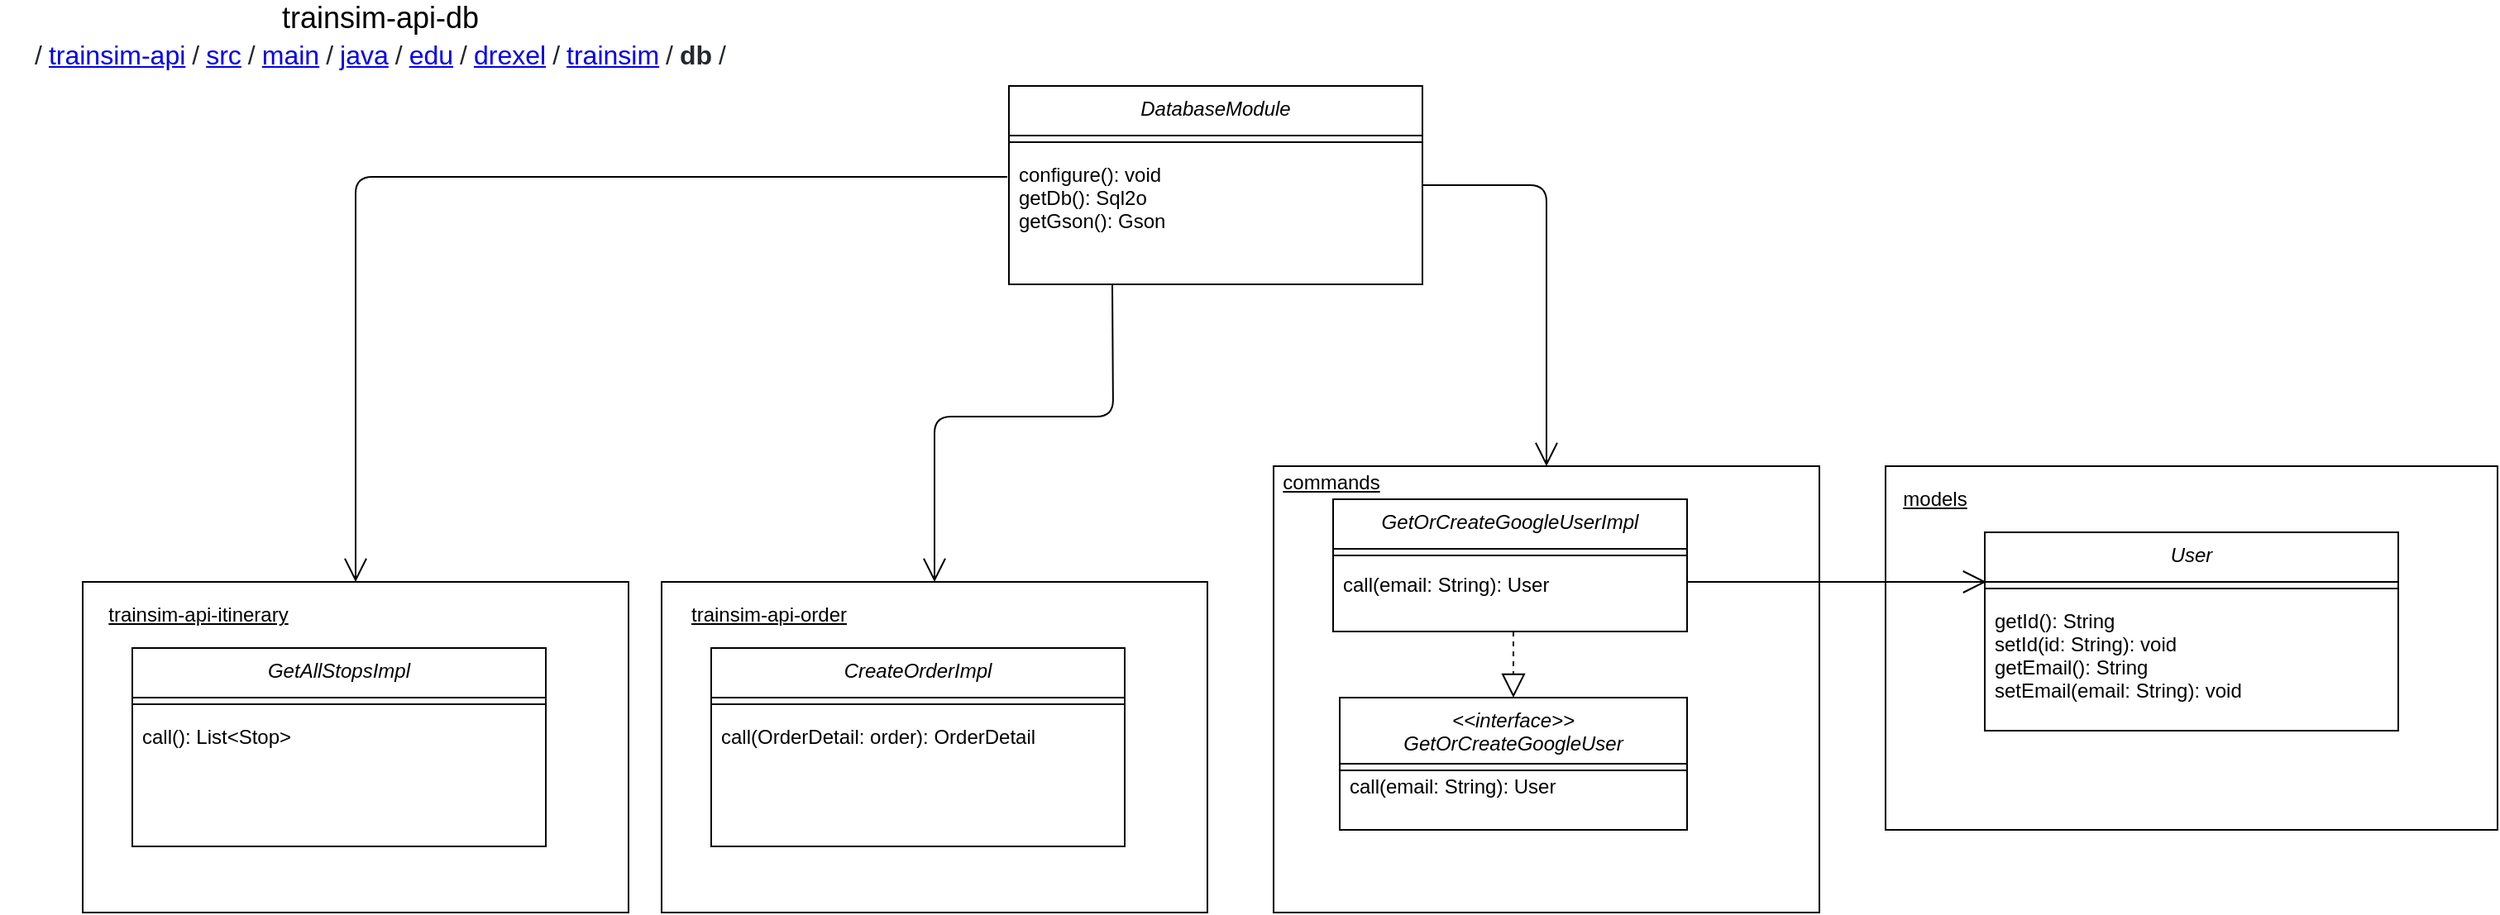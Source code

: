 <mxfile version="15.0.2" type="device"><diagram id="z2kn60p2wp-lbN9GHVsB" name="Page-1"><mxGraphModel dx="1662" dy="1805" grid="1" gridSize="10" guides="1" tooltips="1" connect="1" arrows="1" fold="1" page="1" pageScale="1" pageWidth="1700" pageHeight="1100" math="0" shadow="0"><root><mxCell id="0"/><mxCell id="1" parent="0"/><mxCell id="ZKDESaR5D45vB46MsVBR-27" value="" style="rounded=0;whiteSpace=wrap;html=1;" vertex="1" parent="1"><mxGeometry x="60" y="-730" width="330" height="200" as="geometry"/></mxCell><mxCell id="ZKDESaR5D45vB46MsVBR-2" value="" style="rounded=0;whiteSpace=wrap;html=1;" vertex="1" parent="1"><mxGeometry x="1150" y="-800" width="370" height="220" as="geometry"/></mxCell><mxCell id="ZKDESaR5D45vB46MsVBR-3" value="" style="rounded=0;whiteSpace=wrap;html=1;" vertex="1" parent="1"><mxGeometry x="780" y="-800" width="330" height="270" as="geometry"/></mxCell><mxCell id="ZKDESaR5D45vB46MsVBR-4" value="&lt;&lt;interface&gt;&gt;&#10;GetOrCreateGoogleUser" style="swimlane;fontStyle=2;align=center;verticalAlign=top;childLayout=stackLayout;horizontal=1;startSize=40;horizontalStack=0;resizeParent=1;resizeLast=0;collapsible=1;marginBottom=0;rounded=0;shadow=0;strokeWidth=1;" vertex="1" parent="1"><mxGeometry x="820" y="-660" width="210" height="80" as="geometry"><mxRectangle x="230" y="140" width="160" height="26" as="alternateBounds"/></mxGeometry></mxCell><mxCell id="ZKDESaR5D45vB46MsVBR-5" value="" style="line;html=1;strokeWidth=1;align=left;verticalAlign=middle;spacingTop=-1;spacingLeft=3;spacingRight=3;rotatable=0;labelPosition=right;points=[];portConstraint=eastwest;" vertex="1" parent="ZKDESaR5D45vB46MsVBR-4"><mxGeometry y="40" width="210" height="8" as="geometry"/></mxCell><mxCell id="ZKDESaR5D45vB46MsVBR-6" value="GetOrCreateGoogleUserImpl" style="swimlane;fontStyle=2;align=center;verticalAlign=top;childLayout=stackLayout;horizontal=1;startSize=30;horizontalStack=0;resizeParent=1;resizeLast=0;collapsible=1;marginBottom=0;rounded=0;shadow=0;strokeWidth=1;" vertex="1" parent="1"><mxGeometry x="816" y="-780" width="214" height="80" as="geometry"><mxRectangle x="230" y="140" width="160" height="26" as="alternateBounds"/></mxGeometry></mxCell><mxCell id="ZKDESaR5D45vB46MsVBR-7" value="" style="line;html=1;strokeWidth=1;align=left;verticalAlign=middle;spacingTop=-1;spacingLeft=3;spacingRight=3;rotatable=0;labelPosition=right;points=[];portConstraint=eastwest;" vertex="1" parent="ZKDESaR5D45vB46MsVBR-6"><mxGeometry y="30" width="214" height="8" as="geometry"/></mxCell><mxCell id="ZKDESaR5D45vB46MsVBR-17" value="call(email: String): User" style="text;align=left;verticalAlign=top;spacingLeft=4;spacingRight=4;overflow=hidden;rotatable=0;points=[[0,0.5],[1,0.5]];portConstraint=eastwest;" vertex="1" parent="ZKDESaR5D45vB46MsVBR-6"><mxGeometry y="38" width="214" height="30" as="geometry"/></mxCell><mxCell id="ZKDESaR5D45vB46MsVBR-9" value="" style="endArrow=block;dashed=1;endFill=0;endSize=12;html=1;entryX=0.5;entryY=0;entryDx=0;entryDy=0;" edge="1" parent="1" target="ZKDESaR5D45vB46MsVBR-4"><mxGeometry width="160" relative="1" as="geometry"><mxPoint x="925" y="-700" as="sourcePoint"/><mxPoint x="890" y="-700" as="targetPoint"/></mxGeometry></mxCell><mxCell id="ZKDESaR5D45vB46MsVBR-10" value="User" style="swimlane;fontStyle=2;align=center;verticalAlign=top;childLayout=stackLayout;horizontal=1;startSize=30;horizontalStack=0;resizeParent=1;resizeLast=0;collapsible=1;marginBottom=0;rounded=0;shadow=0;strokeWidth=1;" vertex="1" parent="1"><mxGeometry x="1210" y="-760" width="250" height="120" as="geometry"><mxRectangle x="230" y="140" width="160" height="26" as="alternateBounds"/></mxGeometry></mxCell><mxCell id="ZKDESaR5D45vB46MsVBR-11" value="" style="line;html=1;strokeWidth=1;align=left;verticalAlign=middle;spacingTop=-1;spacingLeft=3;spacingRight=3;rotatable=0;labelPosition=right;points=[];portConstraint=eastwest;" vertex="1" parent="ZKDESaR5D45vB46MsVBR-10"><mxGeometry y="30" width="250" height="8" as="geometry"/></mxCell><mxCell id="ZKDESaR5D45vB46MsVBR-12" value="&lt;u&gt;commands&lt;/u&gt;" style="text;html=1;strokeColor=none;fillColor=none;align=center;verticalAlign=middle;whiteSpace=wrap;rounded=0;" vertex="1" parent="1"><mxGeometry x="780" y="-800" width="70" height="20" as="geometry"/></mxCell><mxCell id="ZKDESaR5D45vB46MsVBR-13" value="&lt;u&gt;models&lt;/u&gt;" style="text;html=1;strokeColor=none;fillColor=none;align=center;verticalAlign=middle;whiteSpace=wrap;rounded=0;" vertex="1" parent="1"><mxGeometry x="1160" y="-790" width="40" height="20" as="geometry"/></mxCell><mxCell id="ZKDESaR5D45vB46MsVBR-14" value="getId(): String&#10;setId(id: String): void&#10;getEmail(): String&#10;setEmail(email: String): void&#10;&#10;" style="text;align=left;verticalAlign=top;spacingLeft=4;spacingRight=4;overflow=hidden;rotatable=0;points=[[0,0.5],[1,0.5]];portConstraint=eastwest;" vertex="1" parent="1"><mxGeometry x="1210" y="-720" width="192" height="70" as="geometry"/></mxCell><mxCell id="ZKDESaR5D45vB46MsVBR-15" value="call(email: String): User" style="text;align=left;verticalAlign=top;spacingLeft=4;spacingRight=4;overflow=hidden;rotatable=0;points=[[0,0.5],[1,0.5]];portConstraint=eastwest;" vertex="1" parent="1"><mxGeometry x="820" y="-620" width="210" height="30" as="geometry"/></mxCell><mxCell id="ZKDESaR5D45vB46MsVBR-16" value="" style="endArrow=open;endFill=1;endSize=12;html=1;" edge="1" parent="1"><mxGeometry width="160" relative="1" as="geometry"><mxPoint x="1030" y="-730" as="sourcePoint"/><mxPoint x="1211" y="-730" as="targetPoint"/></mxGeometry></mxCell><mxCell id="ZKDESaR5D45vB46MsVBR-18" value="DatabaseModule" style="swimlane;fontStyle=2;align=center;verticalAlign=top;childLayout=stackLayout;horizontal=1;startSize=30;horizontalStack=0;resizeParent=1;resizeLast=0;collapsible=1;marginBottom=0;rounded=0;shadow=0;strokeWidth=1;" vertex="1" parent="1"><mxGeometry x="620" y="-1030" width="250" height="120" as="geometry"><mxRectangle x="230" y="140" width="160" height="26" as="alternateBounds"/></mxGeometry></mxCell><mxCell id="ZKDESaR5D45vB46MsVBR-19" value="" style="line;html=1;strokeWidth=1;align=left;verticalAlign=middle;spacingTop=-1;spacingLeft=3;spacingRight=3;rotatable=0;labelPosition=right;points=[];portConstraint=eastwest;" vertex="1" parent="ZKDESaR5D45vB46MsVBR-18"><mxGeometry y="30" width="250" height="8" as="geometry"/></mxCell><mxCell id="ZKDESaR5D45vB46MsVBR-20" value="configure(): void&#10;getDb(): Sql2o&#10;getGson(): Gson" style="text;align=left;verticalAlign=top;spacingLeft=4;spacingRight=4;overflow=hidden;rotatable=0;points=[[0,0.5],[1,0.5]];portConstraint=eastwest;" vertex="1" parent="1"><mxGeometry x="620" y="-990" width="192" height="70" as="geometry"/></mxCell><mxCell id="ZKDESaR5D45vB46MsVBR-23" value="GetAllStopsImpl" style="swimlane;fontStyle=2;align=center;verticalAlign=top;childLayout=stackLayout;horizontal=1;startSize=30;horizontalStack=0;resizeParent=1;resizeLast=0;collapsible=1;marginBottom=0;rounded=0;shadow=0;strokeWidth=1;" vertex="1" parent="1"><mxGeometry x="90" y="-690" width="250" height="120" as="geometry"><mxRectangle x="230" y="140" width="160" height="26" as="alternateBounds"/></mxGeometry></mxCell><mxCell id="ZKDESaR5D45vB46MsVBR-24" value="" style="line;html=1;strokeWidth=1;align=left;verticalAlign=middle;spacingTop=-1;spacingLeft=3;spacingRight=3;rotatable=0;labelPosition=right;points=[];portConstraint=eastwest;" vertex="1" parent="ZKDESaR5D45vB46MsVBR-23"><mxGeometry y="30" width="250" height="8" as="geometry"/></mxCell><mxCell id="ZKDESaR5D45vB46MsVBR-28" value="&lt;u&gt;trainsim-api-itinerary&lt;/u&gt;" style="text;html=1;strokeColor=none;fillColor=none;align=center;verticalAlign=middle;whiteSpace=wrap;rounded=0;" vertex="1" parent="1"><mxGeometry x="70" y="-720" width="120" height="20" as="geometry"/></mxCell><mxCell id="ZKDESaR5D45vB46MsVBR-29" value="call(): List&lt;Stop&gt;" style="text;align=left;verticalAlign=top;spacingLeft=4;spacingRight=4;overflow=hidden;rotatable=0;points=[[0,0.5],[1,0.5]];portConstraint=eastwest;" vertex="1" parent="1"><mxGeometry x="90" y="-650" width="210" height="30" as="geometry"/></mxCell><mxCell id="ZKDESaR5D45vB46MsVBR-30" value="" style="rounded=0;whiteSpace=wrap;html=1;" vertex="1" parent="1"><mxGeometry x="410" y="-730" width="330" height="200" as="geometry"/></mxCell><mxCell id="ZKDESaR5D45vB46MsVBR-31" value="CreateOrderImpl" style="swimlane;fontStyle=2;align=center;verticalAlign=top;childLayout=stackLayout;horizontal=1;startSize=30;horizontalStack=0;resizeParent=1;resizeLast=0;collapsible=1;marginBottom=0;rounded=0;shadow=0;strokeWidth=1;" vertex="1" parent="1"><mxGeometry x="440" y="-690" width="250" height="120" as="geometry"><mxRectangle x="230" y="140" width="160" height="26" as="alternateBounds"/></mxGeometry></mxCell><mxCell id="ZKDESaR5D45vB46MsVBR-32" value="" style="line;html=1;strokeWidth=1;align=left;verticalAlign=middle;spacingTop=-1;spacingLeft=3;spacingRight=3;rotatable=0;labelPosition=right;points=[];portConstraint=eastwest;" vertex="1" parent="ZKDESaR5D45vB46MsVBR-31"><mxGeometry y="30" width="250" height="8" as="geometry"/></mxCell><mxCell id="ZKDESaR5D45vB46MsVBR-33" value="&lt;u&gt;trainsim-api-order&lt;/u&gt;" style="text;html=1;strokeColor=none;fillColor=none;align=center;verticalAlign=middle;whiteSpace=wrap;rounded=0;" vertex="1" parent="1"><mxGeometry x="420" y="-720" width="110" height="20" as="geometry"/></mxCell><mxCell id="ZKDESaR5D45vB46MsVBR-34" value="call(OrderDetail: order): OrderDetail" style="text;align=left;verticalAlign=top;spacingLeft=4;spacingRight=4;overflow=hidden;rotatable=0;points=[[0,0.5],[1,0.5]];portConstraint=eastwest;" vertex="1" parent="1"><mxGeometry x="440" y="-650" width="210" height="30" as="geometry"/></mxCell><mxCell id="ZKDESaR5D45vB46MsVBR-35" value="" style="endArrow=open;endFill=1;endSize=12;html=1;exitX=-0.005;exitY=0.214;exitDx=0;exitDy=0;exitPerimeter=0;entryX=0.5;entryY=0;entryDx=0;entryDy=0;" edge="1" parent="1" source="ZKDESaR5D45vB46MsVBR-20" target="ZKDESaR5D45vB46MsVBR-27"><mxGeometry width="160" relative="1" as="geometry"><mxPoint x="320" y="-1010" as="sourcePoint"/><mxPoint x="501" y="-1010" as="targetPoint"/><Array as="points"><mxPoint x="225" y="-975"/></Array></mxGeometry></mxCell><mxCell id="ZKDESaR5D45vB46MsVBR-36" value="" style="endArrow=open;endFill=1;endSize=12;html=1;exitX=0.25;exitY=1;exitDx=0;exitDy=0;entryX=0.5;entryY=0;entryDx=0;entryDy=0;" edge="1" parent="1" source="ZKDESaR5D45vB46MsVBR-18" target="ZKDESaR5D45vB46MsVBR-30"><mxGeometry width="160" relative="1" as="geometry"><mxPoint x="460" y="-830" as="sourcePoint"/><mxPoint x="641" y="-830" as="targetPoint"/><Array as="points"><mxPoint x="683" y="-830"/><mxPoint x="575" y="-830"/></Array></mxGeometry></mxCell><mxCell id="ZKDESaR5D45vB46MsVBR-37" value="" style="endArrow=open;endFill=1;endSize=12;html=1;exitX=1;exitY=0.5;exitDx=0;exitDy=0;entryX=0.5;entryY=0;entryDx=0;entryDy=0;" edge="1" parent="1" source="ZKDESaR5D45vB46MsVBR-18" target="ZKDESaR5D45vB46MsVBR-3"><mxGeometry width="160" relative="1" as="geometry"><mxPoint x="880" y="-960" as="sourcePoint"/><mxPoint x="981" y="-880" as="targetPoint"/><Array as="points"><mxPoint x="945" y="-970"/></Array></mxGeometry></mxCell><mxCell id="ZKDESaR5D45vB46MsVBR-38" value="&lt;font style=&quot;font-size: 18px&quot;&gt;trainsim-api-db&lt;br&gt;&lt;/font&gt;&lt;h2 id=&quot;blob-path&quot; class=&quot;breadcrumb flex-auto flex-self-center min-width-0 text-normal mx-2 width-full width-md-auto flex-order-1 flex-md-order-none mt-3 mt-md-0&quot; style=&quot;box-sizing: border-box ; margin: 0px 8px ; background-color: rgb(255 , 255 , 255) ; font-weight: 400 ; width: auto ; min-width: 0px&quot;&gt;&lt;font size=&quot;3&quot;&gt;&lt;span class=&quot;mx-1&quot; style=&quot;box-sizing: border-box ; color: rgb(36 , 41 , 47) ; margin-right: 4px ; margin-left: 4px&quot;&gt;/&lt;/span&gt;&lt;span class=&quot;js-path-segment d-inline-block wb-break-all&quot; style=&quot;box-sizing: border-box ; color: rgb(36 , 41 , 47) ; word-break: break-all ; display: inline-block&quot;&gt;&lt;a href=&quot;https://github.com/bs3265/trainsim-public-group7/tree/master/trainsim-api&quot; style=&quot;box-sizing: border-box ; background-color: transparent&quot;&gt;trainsim-api&lt;/a&gt;&lt;/span&gt;&lt;span class=&quot;mx-1&quot; style=&quot;box-sizing: border-box ; color: rgb(36 , 41 , 47) ; margin-right: 4px ; margin-left: 4px&quot;&gt;/&lt;/span&gt;&lt;span class=&quot;js-path-segment d-inline-block wb-break-all&quot; style=&quot;box-sizing: border-box ; color: rgb(36 , 41 , 47) ; word-break: break-all ; display: inline-block&quot;&gt;&lt;a href=&quot;https://github.com/bs3265/trainsim-public-group7/tree/master/trainsim-api/src&quot; style=&quot;box-sizing: border-box ; background-color: transparent&quot;&gt;src&lt;/a&gt;&lt;/span&gt;&lt;span class=&quot;mx-1&quot; style=&quot;box-sizing: border-box ; color: rgb(36 , 41 , 47) ; margin-right: 4px ; margin-left: 4px&quot;&gt;/&lt;/span&gt;&lt;span class=&quot;js-path-segment d-inline-block wb-break-all&quot; style=&quot;box-sizing: border-box ; color: rgb(36 , 41 , 47) ; word-break: break-all ; display: inline-block&quot;&gt;&lt;a href=&quot;https://github.com/bs3265/trainsim-public-group7/tree/master/trainsim-api/src/main&quot; style=&quot;box-sizing: border-box ; background-color: transparent&quot;&gt;main&lt;/a&gt;&lt;/span&gt;&lt;span class=&quot;mx-1&quot; style=&quot;box-sizing: border-box ; color: rgb(36 , 41 , 47) ; margin-right: 4px ; margin-left: 4px&quot;&gt;/&lt;/span&gt;&lt;span class=&quot;js-path-segment d-inline-block wb-break-all&quot; style=&quot;box-sizing: border-box ; color: rgb(36 , 41 , 47) ; word-break: break-all ; display: inline-block&quot;&gt;&lt;a href=&quot;https://github.com/bs3265/trainsim-public-group7/tree/master/trainsim-api/src/main/java&quot; style=&quot;box-sizing: border-box ; background-color: transparent&quot;&gt;java&lt;/a&gt;&lt;/span&gt;&lt;span class=&quot;mx-1&quot; style=&quot;box-sizing: border-box ; color: rgb(36 , 41 , 47) ; margin-right: 4px ; margin-left: 4px&quot;&gt;/&lt;/span&gt;&lt;span class=&quot;js-path-segment d-inline-block wb-break-all&quot; style=&quot;box-sizing: border-box ; color: rgb(36 , 41 , 47) ; word-break: break-all ; display: inline-block&quot;&gt;&lt;a href=&quot;https://github.com/bs3265/trainsim-public-group7/tree/master/trainsim-api/src/main/java/edu&quot; style=&quot;box-sizing: border-box ; background-color: transparent&quot;&gt;edu&lt;/a&gt;&lt;/span&gt;&lt;span class=&quot;mx-1&quot; style=&quot;box-sizing: border-box ; color: rgb(36 , 41 , 47) ; margin-right: 4px ; margin-left: 4px&quot;&gt;/&lt;/span&gt;&lt;span class=&quot;js-path-segment d-inline-block wb-break-all&quot; style=&quot;box-sizing: border-box ; color: rgb(36 , 41 , 47) ; word-break: break-all ; display: inline-block&quot;&gt;&lt;a href=&quot;https://github.com/bs3265/trainsim-public-group7/tree/master/trainsim-api/src/main/java/edu/drexel&quot; style=&quot;box-sizing: border-box ; background-color: transparent&quot;&gt;drexel&lt;/a&gt;&lt;/span&gt;&lt;span class=&quot;mx-1&quot; style=&quot;box-sizing: border-box ; color: rgb(36 , 41 , 47) ; margin-right: 4px ; margin-left: 4px&quot;&gt;/&lt;/span&gt;&lt;span class=&quot;js-path-segment d-inline-block wb-break-all&quot; style=&quot;box-sizing: border-box ; color: rgb(36 , 41 , 47) ; word-break: break-all ; display: inline-block&quot;&gt;&lt;a href=&quot;https://github.com/bs3265/trainsim-public-group7/tree/master/trainsim-api/src/main/java/edu/drexel/trainsim&quot; style=&quot;box-sizing: border-box ; background-color: transparent&quot;&gt;trainsim&lt;/a&gt;&lt;/span&gt;&lt;span class=&quot;mx-1&quot; style=&quot;box-sizing: border-box ; color: rgb(36 , 41 , 47) ; margin-right: 4px ; margin-left: 4px&quot;&gt;/&lt;/span&gt;&lt;span class=&quot;final-path&quot; style=&quot;box-sizing: border-box ; font-weight: 600 ; color: rgb(36 , 41 , 47)&quot;&gt;db&lt;/span&gt;&lt;span class=&quot;mx-1&quot; style=&quot;box-sizing: border-box ; color: rgb(36 , 41 , 47) ; margin-right: 4px ; margin-left: 4px&quot;&gt;/&lt;/span&gt;&lt;/font&gt;&lt;br&gt;&lt;/h2&gt;" style="text;html=1;strokeColor=none;fillColor=none;align=center;verticalAlign=middle;whiteSpace=wrap;rounded=0;" vertex="1" parent="1"><mxGeometry x="10" y="-1080" width="460" height="40" as="geometry"/></mxCell></root></mxGraphModel></diagram></mxfile>